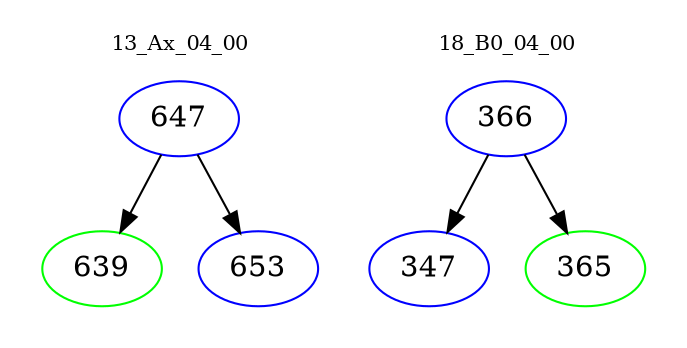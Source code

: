 digraph{
subgraph cluster_0 {
color = white
label = "13_Ax_04_00";
fontsize=10;
T0_647 [label="647", color="blue"]
T0_647 -> T0_639 [color="black"]
T0_639 [label="639", color="green"]
T0_647 -> T0_653 [color="black"]
T0_653 [label="653", color="blue"]
}
subgraph cluster_1 {
color = white
label = "18_B0_04_00";
fontsize=10;
T1_366 [label="366", color="blue"]
T1_366 -> T1_347 [color="black"]
T1_347 [label="347", color="blue"]
T1_366 -> T1_365 [color="black"]
T1_365 [label="365", color="green"]
}
}
